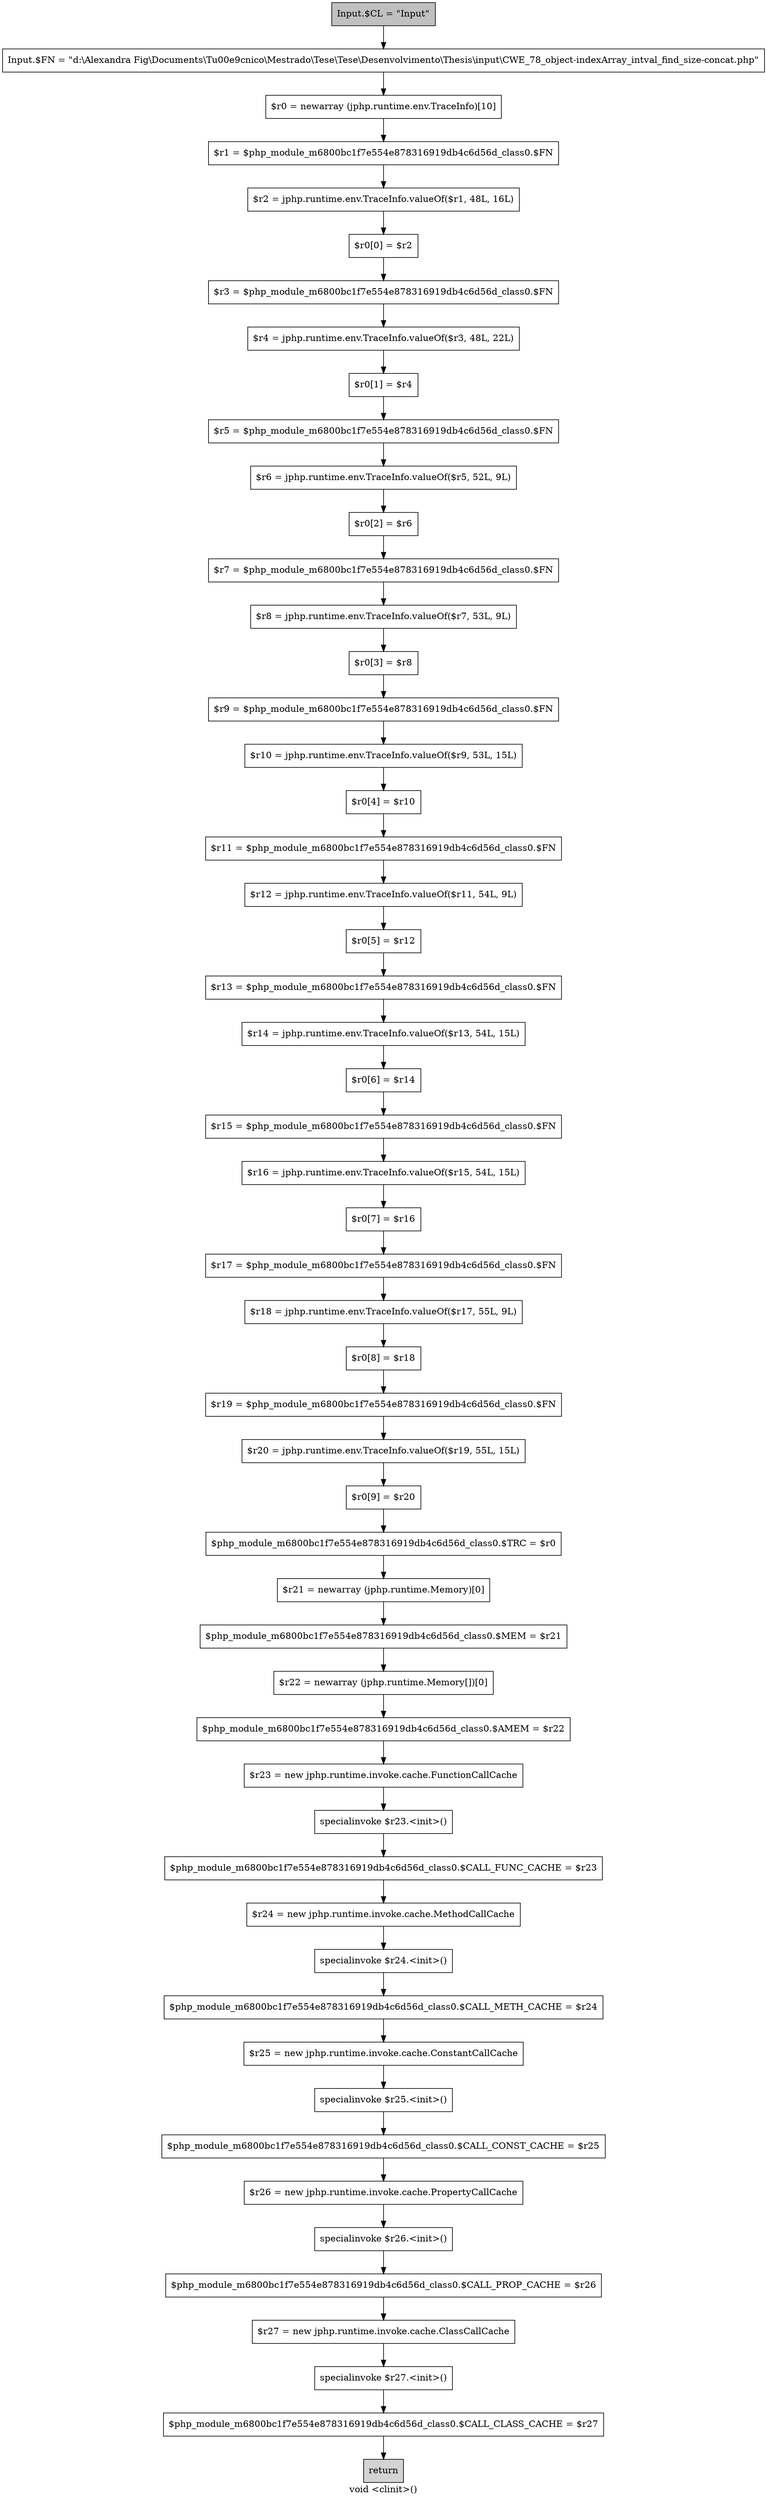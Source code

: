 digraph "void <clinit>()" {
    label="void <clinit>()";
    node [shape=box];
    "0" [style=filled,fillcolor=gray,label="Input.$CL = \"Input\"",];
    "1" [label="Input.$FN = \"d:\\Alexandra Fig\\Documents\\T\u00e9cnico\\Mestrado\\Tese\\Tese\\Desenvolvimento\\Thesis\\input\\CWE_78_object-indexArray_intval_find_size-concat.php\"",];
    "0"->"1";
    "2" [label="$r0 = newarray (jphp.runtime.env.TraceInfo)[10]",];
    "1"->"2";
    "3" [label="$r1 = $php_module_m6800bc1f7e554e878316919db4c6d56d_class0.$FN",];
    "2"->"3";
    "4" [label="$r2 = jphp.runtime.env.TraceInfo.valueOf($r1, 48L, 16L)",];
    "3"->"4";
    "5" [label="$r0[0] = $r2",];
    "4"->"5";
    "6" [label="$r3 = $php_module_m6800bc1f7e554e878316919db4c6d56d_class0.$FN",];
    "5"->"6";
    "7" [label="$r4 = jphp.runtime.env.TraceInfo.valueOf($r3, 48L, 22L)",];
    "6"->"7";
    "8" [label="$r0[1] = $r4",];
    "7"->"8";
    "9" [label="$r5 = $php_module_m6800bc1f7e554e878316919db4c6d56d_class0.$FN",];
    "8"->"9";
    "10" [label="$r6 = jphp.runtime.env.TraceInfo.valueOf($r5, 52L, 9L)",];
    "9"->"10";
    "11" [label="$r0[2] = $r6",];
    "10"->"11";
    "12" [label="$r7 = $php_module_m6800bc1f7e554e878316919db4c6d56d_class0.$FN",];
    "11"->"12";
    "13" [label="$r8 = jphp.runtime.env.TraceInfo.valueOf($r7, 53L, 9L)",];
    "12"->"13";
    "14" [label="$r0[3] = $r8",];
    "13"->"14";
    "15" [label="$r9 = $php_module_m6800bc1f7e554e878316919db4c6d56d_class0.$FN",];
    "14"->"15";
    "16" [label="$r10 = jphp.runtime.env.TraceInfo.valueOf($r9, 53L, 15L)",];
    "15"->"16";
    "17" [label="$r0[4] = $r10",];
    "16"->"17";
    "18" [label="$r11 = $php_module_m6800bc1f7e554e878316919db4c6d56d_class0.$FN",];
    "17"->"18";
    "19" [label="$r12 = jphp.runtime.env.TraceInfo.valueOf($r11, 54L, 9L)",];
    "18"->"19";
    "20" [label="$r0[5] = $r12",];
    "19"->"20";
    "21" [label="$r13 = $php_module_m6800bc1f7e554e878316919db4c6d56d_class0.$FN",];
    "20"->"21";
    "22" [label="$r14 = jphp.runtime.env.TraceInfo.valueOf($r13, 54L, 15L)",];
    "21"->"22";
    "23" [label="$r0[6] = $r14",];
    "22"->"23";
    "24" [label="$r15 = $php_module_m6800bc1f7e554e878316919db4c6d56d_class0.$FN",];
    "23"->"24";
    "25" [label="$r16 = jphp.runtime.env.TraceInfo.valueOf($r15, 54L, 15L)",];
    "24"->"25";
    "26" [label="$r0[7] = $r16",];
    "25"->"26";
    "27" [label="$r17 = $php_module_m6800bc1f7e554e878316919db4c6d56d_class0.$FN",];
    "26"->"27";
    "28" [label="$r18 = jphp.runtime.env.TraceInfo.valueOf($r17, 55L, 9L)",];
    "27"->"28";
    "29" [label="$r0[8] = $r18",];
    "28"->"29";
    "30" [label="$r19 = $php_module_m6800bc1f7e554e878316919db4c6d56d_class0.$FN",];
    "29"->"30";
    "31" [label="$r20 = jphp.runtime.env.TraceInfo.valueOf($r19, 55L, 15L)",];
    "30"->"31";
    "32" [label="$r0[9] = $r20",];
    "31"->"32";
    "33" [label="$php_module_m6800bc1f7e554e878316919db4c6d56d_class0.$TRC = $r0",];
    "32"->"33";
    "34" [label="$r21 = newarray (jphp.runtime.Memory)[0]",];
    "33"->"34";
    "35" [label="$php_module_m6800bc1f7e554e878316919db4c6d56d_class0.$MEM = $r21",];
    "34"->"35";
    "36" [label="$r22 = newarray (jphp.runtime.Memory[])[0]",];
    "35"->"36";
    "37" [label="$php_module_m6800bc1f7e554e878316919db4c6d56d_class0.$AMEM = $r22",];
    "36"->"37";
    "38" [label="$r23 = new jphp.runtime.invoke.cache.FunctionCallCache",];
    "37"->"38";
    "39" [label="specialinvoke $r23.<init>()",];
    "38"->"39";
    "40" [label="$php_module_m6800bc1f7e554e878316919db4c6d56d_class0.$CALL_FUNC_CACHE = $r23",];
    "39"->"40";
    "41" [label="$r24 = new jphp.runtime.invoke.cache.MethodCallCache",];
    "40"->"41";
    "42" [label="specialinvoke $r24.<init>()",];
    "41"->"42";
    "43" [label="$php_module_m6800bc1f7e554e878316919db4c6d56d_class0.$CALL_METH_CACHE = $r24",];
    "42"->"43";
    "44" [label="$r25 = new jphp.runtime.invoke.cache.ConstantCallCache",];
    "43"->"44";
    "45" [label="specialinvoke $r25.<init>()",];
    "44"->"45";
    "46" [label="$php_module_m6800bc1f7e554e878316919db4c6d56d_class0.$CALL_CONST_CACHE = $r25",];
    "45"->"46";
    "47" [label="$r26 = new jphp.runtime.invoke.cache.PropertyCallCache",];
    "46"->"47";
    "48" [label="specialinvoke $r26.<init>()",];
    "47"->"48";
    "49" [label="$php_module_m6800bc1f7e554e878316919db4c6d56d_class0.$CALL_PROP_CACHE = $r26",];
    "48"->"49";
    "50" [label="$r27 = new jphp.runtime.invoke.cache.ClassCallCache",];
    "49"->"50";
    "51" [label="specialinvoke $r27.<init>()",];
    "50"->"51";
    "52" [label="$php_module_m6800bc1f7e554e878316919db4c6d56d_class0.$CALL_CLASS_CACHE = $r27",];
    "51"->"52";
    "53" [style=filled,fillcolor=lightgray,label="return",];
    "52"->"53";
}
